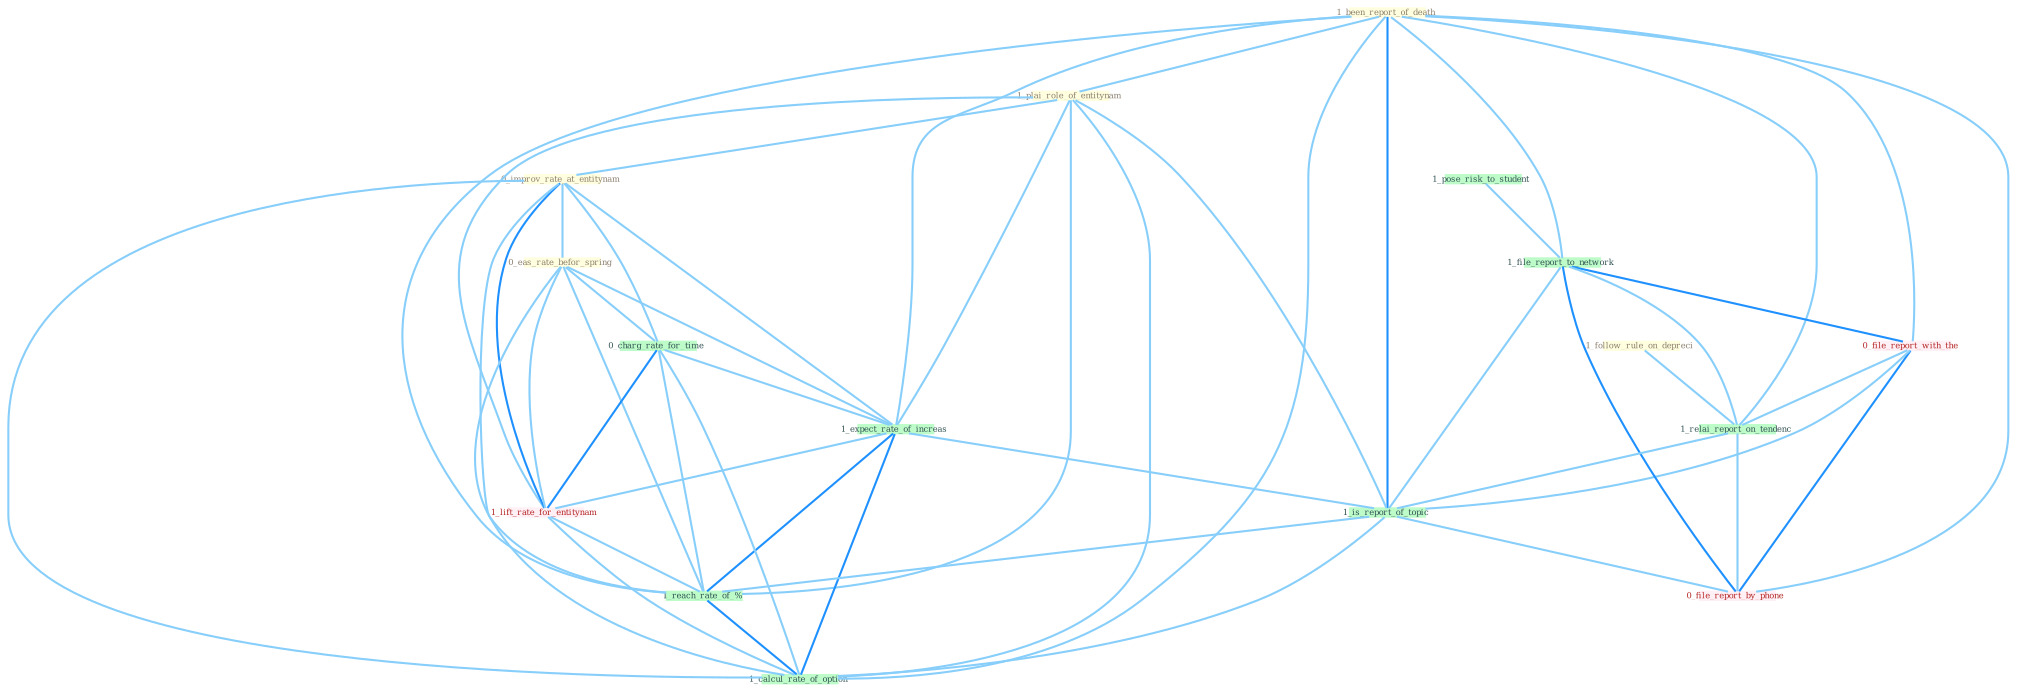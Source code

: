 Graph G{ 
    node
    [shape=polygon,style=filled,width=.5,height=.06,color="#BDFCC9",fixedsize=true,fontsize=4,
    fontcolor="#2f4f4f"];
    {node
    [color="#ffffe0", fontcolor="#8b7d6b"] "1_been_report_of_death " "1_plai_role_of_entitynam " "0_improv_rate_at_entitynam " "0_eas_rate_befor_spring " "1_follow_rule_on_depreci "}
{node [color="#fff0f5", fontcolor="#b22222"] "0_file_report_with_the " "1_lift_rate_for_entitynam " "0_file_report_by_phone "}
edge [color="#B0E2FF"];

	"1_been_report_of_death " -- "1_plai_role_of_entitynam " [w="1", color="#87cefa" ];
	"1_been_report_of_death " -- "1_file_report_to_network " [w="1", color="#87cefa" ];
	"1_been_report_of_death " -- "0_file_report_with_the " [w="1", color="#87cefa" ];
	"1_been_report_of_death " -- "1_expect_rate_of_increas " [w="1", color="#87cefa" ];
	"1_been_report_of_death " -- "1_relai_report_on_tendenc " [w="1", color="#87cefa" ];
	"1_been_report_of_death " -- "1_is_report_of_topic " [w="2", color="#1e90ff" , len=0.8];
	"1_been_report_of_death " -- "1_reach_rate_of_% " [w="1", color="#87cefa" ];
	"1_been_report_of_death " -- "0_file_report_by_phone " [w="1", color="#87cefa" ];
	"1_been_report_of_death " -- "1_calcul_rate_of_option " [w="1", color="#87cefa" ];
	"1_plai_role_of_entitynam " -- "0_improv_rate_at_entitynam " [w="1", color="#87cefa" ];
	"1_plai_role_of_entitynam " -- "1_expect_rate_of_increas " [w="1", color="#87cefa" ];
	"1_plai_role_of_entitynam " -- "1_lift_rate_for_entitynam " [w="1", color="#87cefa" ];
	"1_plai_role_of_entitynam " -- "1_is_report_of_topic " [w="1", color="#87cefa" ];
	"1_plai_role_of_entitynam " -- "1_reach_rate_of_% " [w="1", color="#87cefa" ];
	"1_plai_role_of_entitynam " -- "1_calcul_rate_of_option " [w="1", color="#87cefa" ];
	"0_improv_rate_at_entitynam " -- "0_eas_rate_befor_spring " [w="1", color="#87cefa" ];
	"0_improv_rate_at_entitynam " -- "0_charg_rate_for_time " [w="1", color="#87cefa" ];
	"0_improv_rate_at_entitynam " -- "1_expect_rate_of_increas " [w="1", color="#87cefa" ];
	"0_improv_rate_at_entitynam " -- "1_lift_rate_for_entitynam " [w="2", color="#1e90ff" , len=0.8];
	"0_improv_rate_at_entitynam " -- "1_reach_rate_of_% " [w="1", color="#87cefa" ];
	"0_improv_rate_at_entitynam " -- "1_calcul_rate_of_option " [w="1", color="#87cefa" ];
	"0_eas_rate_befor_spring " -- "0_charg_rate_for_time " [w="1", color="#87cefa" ];
	"0_eas_rate_befor_spring " -- "1_expect_rate_of_increas " [w="1", color="#87cefa" ];
	"0_eas_rate_befor_spring " -- "1_lift_rate_for_entitynam " [w="1", color="#87cefa" ];
	"0_eas_rate_befor_spring " -- "1_reach_rate_of_% " [w="1", color="#87cefa" ];
	"0_eas_rate_befor_spring " -- "1_calcul_rate_of_option " [w="1", color="#87cefa" ];
	"1_follow_rule_on_depreci " -- "1_relai_report_on_tendenc " [w="1", color="#87cefa" ];
	"1_pose_risk_to_student " -- "1_file_report_to_network " [w="1", color="#87cefa" ];
	"1_file_report_to_network " -- "0_file_report_with_the " [w="2", color="#1e90ff" , len=0.8];
	"1_file_report_to_network " -- "1_relai_report_on_tendenc " [w="1", color="#87cefa" ];
	"1_file_report_to_network " -- "1_is_report_of_topic " [w="1", color="#87cefa" ];
	"1_file_report_to_network " -- "0_file_report_by_phone " [w="2", color="#1e90ff" , len=0.8];
	"0_file_report_with_the " -- "1_relai_report_on_tendenc " [w="1", color="#87cefa" ];
	"0_file_report_with_the " -- "1_is_report_of_topic " [w="1", color="#87cefa" ];
	"0_file_report_with_the " -- "0_file_report_by_phone " [w="2", color="#1e90ff" , len=0.8];
	"0_charg_rate_for_time " -- "1_expect_rate_of_increas " [w="1", color="#87cefa" ];
	"0_charg_rate_for_time " -- "1_lift_rate_for_entitynam " [w="2", color="#1e90ff" , len=0.8];
	"0_charg_rate_for_time " -- "1_reach_rate_of_% " [w="1", color="#87cefa" ];
	"0_charg_rate_for_time " -- "1_calcul_rate_of_option " [w="1", color="#87cefa" ];
	"1_expect_rate_of_increas " -- "1_lift_rate_for_entitynam " [w="1", color="#87cefa" ];
	"1_expect_rate_of_increas " -- "1_is_report_of_topic " [w="1", color="#87cefa" ];
	"1_expect_rate_of_increas " -- "1_reach_rate_of_% " [w="2", color="#1e90ff" , len=0.8];
	"1_expect_rate_of_increas " -- "1_calcul_rate_of_option " [w="2", color="#1e90ff" , len=0.8];
	"1_relai_report_on_tendenc " -- "1_is_report_of_topic " [w="1", color="#87cefa" ];
	"1_relai_report_on_tendenc " -- "0_file_report_by_phone " [w="1", color="#87cefa" ];
	"1_lift_rate_for_entitynam " -- "1_reach_rate_of_% " [w="1", color="#87cefa" ];
	"1_lift_rate_for_entitynam " -- "1_calcul_rate_of_option " [w="1", color="#87cefa" ];
	"1_is_report_of_topic " -- "1_reach_rate_of_% " [w="1", color="#87cefa" ];
	"1_is_report_of_topic " -- "0_file_report_by_phone " [w="1", color="#87cefa" ];
	"1_is_report_of_topic " -- "1_calcul_rate_of_option " [w="1", color="#87cefa" ];
	"1_reach_rate_of_% " -- "1_calcul_rate_of_option " [w="2", color="#1e90ff" , len=0.8];
}